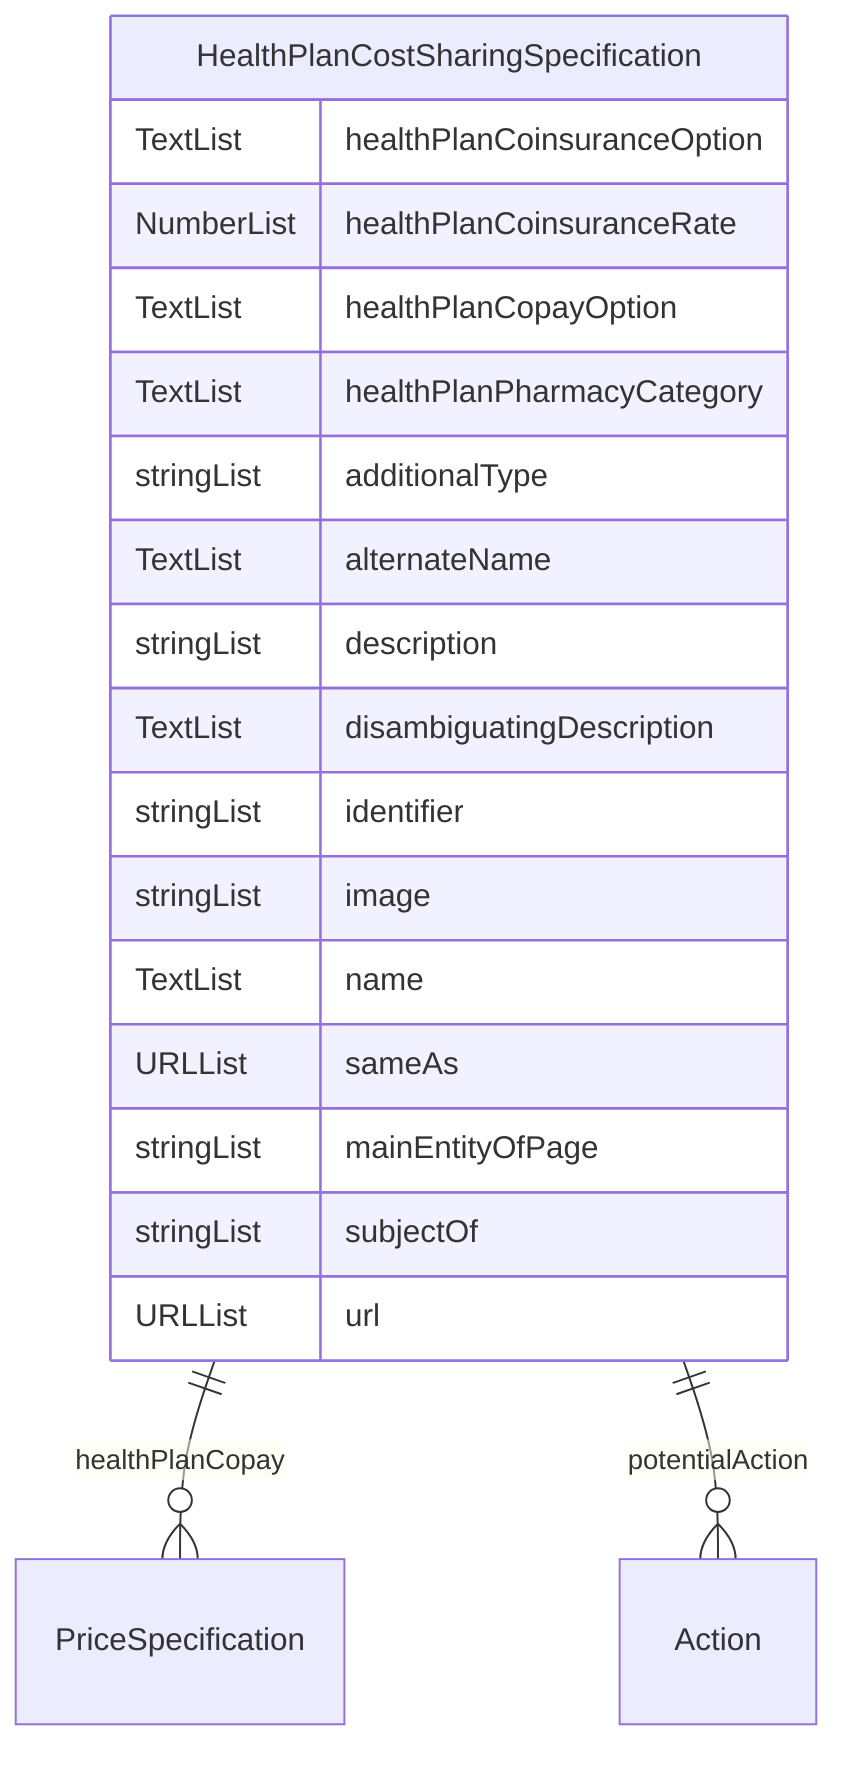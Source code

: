 erDiagram
HealthPlanCostSharingSpecification {
    TextList healthPlanCoinsuranceOption  
    NumberList healthPlanCoinsuranceRate  
    TextList healthPlanCopayOption  
    TextList healthPlanPharmacyCategory  
    stringList additionalType  
    TextList alternateName  
    stringList description  
    TextList disambiguatingDescription  
    stringList identifier  
    stringList image  
    TextList name  
    URLList sameAs  
    stringList mainEntityOfPage  
    stringList subjectOf  
    URLList url  
}

HealthPlanCostSharingSpecification ||--}o PriceSpecification : "healthPlanCopay"
HealthPlanCostSharingSpecification ||--}o Action : "potentialAction"